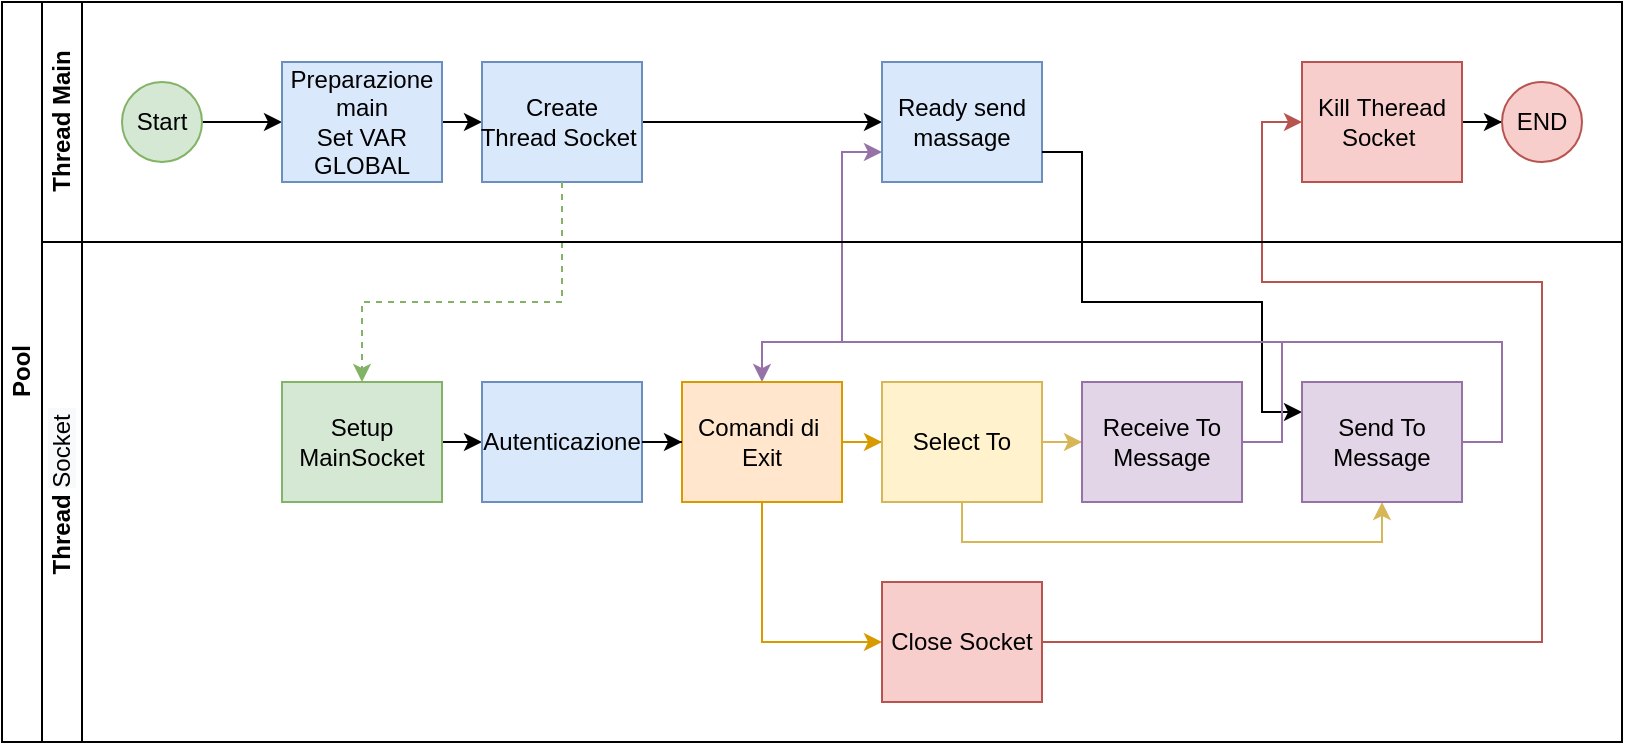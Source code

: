 <mxfile version="12.7.2"><diagram id="prtHgNgQTEPvFCAcTncT" name="Page-1"><mxGraphModel dx="981" dy="492" grid="1" gridSize="10" guides="1" tooltips="1" connect="1" arrows="1" fold="1" page="1" pageScale="1" pageWidth="827" pageHeight="1169" math="0" shadow="0"><root><mxCell id="0"/><mxCell id="1" parent="0"/><mxCell id="dNxyNK7c78bLwvsdeMH5-19" value="Pool" style="swimlane;html=1;childLayout=stackLayout;resizeParent=1;resizeParentMax=0;horizontal=0;startSize=20;horizontalStack=0;" parent="1" vertex="1"><mxGeometry x="10" y="10" width="810" height="370" as="geometry"/></mxCell><mxCell id="dNxyNK7c78bLwvsdeMH5-20" value="Thread Main" style="swimlane;html=1;startSize=20;horizontal=0;" parent="dNxyNK7c78bLwvsdeMH5-19" vertex="1"><mxGeometry x="20" width="790" height="120" as="geometry"/></mxCell><mxCell id="dNxyNK7c78bLwvsdeMH5-25" value="" style="edgeStyle=orthogonalEdgeStyle;rounded=0;orthogonalLoop=1;jettySize=auto;html=1;" parent="dNxyNK7c78bLwvsdeMH5-20" source="dNxyNK7c78bLwvsdeMH5-23" target="dNxyNK7c78bLwvsdeMH5-24" edge="1"><mxGeometry relative="1" as="geometry"/></mxCell><mxCell id="dNxyNK7c78bLwvsdeMH5-23" value="Start" style="ellipse;whiteSpace=wrap;html=1;fillColor=#d5e8d4;strokeColor=#82b366;" parent="dNxyNK7c78bLwvsdeMH5-20" vertex="1"><mxGeometry x="40" y="40" width="40" height="40" as="geometry"/></mxCell><mxCell id="uv7paNTArQ-_ZCmmz2tR-4" style="edgeStyle=orthogonalEdgeStyle;rounded=0;orthogonalLoop=1;jettySize=auto;html=1;exitX=1;exitY=0.5;exitDx=0;exitDy=0;entryX=0;entryY=0.5;entryDx=0;entryDy=0;" edge="1" parent="dNxyNK7c78bLwvsdeMH5-20" source="dNxyNK7c78bLwvsdeMH5-24" target="uv7paNTArQ-_ZCmmz2tR-2"><mxGeometry relative="1" as="geometry"/></mxCell><mxCell id="dNxyNK7c78bLwvsdeMH5-24" value="&lt;span style=&quot;white-space: normal&quot;&gt;Preparazione&lt;/span&gt;&lt;br style=&quot;white-space: normal&quot;&gt;&lt;span style=&quot;white-space: normal&quot;&gt;main&lt;/span&gt;&lt;br style=&quot;white-space: normal&quot;&gt;&lt;span style=&quot;white-space: normal&quot;&gt;Set VAR GLOBAL&lt;/span&gt;" style="rounded=0;whiteSpace=wrap;html=1;fontFamily=Helvetica;fontSize=12;align=center;fillColor=#dae8fc;strokeColor=#6c8ebf;" parent="dNxyNK7c78bLwvsdeMH5-20" vertex="1"><mxGeometry x="120" y="30" width="80" height="60" as="geometry"/></mxCell><mxCell id="dNxyNK7c78bLwvsdeMH5-33" value="" style="edgeStyle=orthogonalEdgeStyle;rounded=0;orthogonalLoop=1;jettySize=auto;html=1;endArrow=classic;endFill=1;" parent="dNxyNK7c78bLwvsdeMH5-20" source="dNxyNK7c78bLwvsdeMH5-30" target="dNxyNK7c78bLwvsdeMH5-32" edge="1"><mxGeometry relative="1" as="geometry"/></mxCell><mxCell id="dNxyNK7c78bLwvsdeMH5-30" value="&lt;span style=&quot;white-space: normal&quot;&gt;Kill&amp;nbsp;&lt;/span&gt;&lt;span style=&quot;white-space: normal&quot;&gt;Theread&lt;br&gt;Socket&amp;nbsp;&lt;/span&gt;" style="rounded=0;whiteSpace=wrap;html=1;fontFamily=Helvetica;fontSize=12;align=center;fillColor=#f8cecc;strokeColor=#b85450;" parent="dNxyNK7c78bLwvsdeMH5-20" vertex="1"><mxGeometry x="630" y="30" width="80" height="60" as="geometry"/></mxCell><mxCell id="dNxyNK7c78bLwvsdeMH5-32" value="END" style="ellipse;whiteSpace=wrap;html=1;fillColor=#f8cecc;strokeColor=#b85450;" parent="dNxyNK7c78bLwvsdeMH5-20" vertex="1"><mxGeometry x="730" y="40" width="40" height="40" as="geometry"/></mxCell><mxCell id="uv7paNTArQ-_ZCmmz2tR-32" style="edgeStyle=orthogonalEdgeStyle;rounded=0;orthogonalLoop=1;jettySize=auto;html=1;exitX=1;exitY=0.5;exitDx=0;exitDy=0;" edge="1" parent="dNxyNK7c78bLwvsdeMH5-20" source="uv7paNTArQ-_ZCmmz2tR-2" target="uv7paNTArQ-_ZCmmz2tR-10"><mxGeometry relative="1" as="geometry"/></mxCell><mxCell id="uv7paNTArQ-_ZCmmz2tR-2" value="&lt;span style=&quot;white-space: normal&quot;&gt;Create Thread&amp;nbsp;&lt;/span&gt;Socket&amp;nbsp;" style="rounded=0;whiteSpace=wrap;html=1;fontFamily=Helvetica;fontSize=12;align=center;fillColor=#dae8fc;strokeColor=#6c8ebf;" vertex="1" parent="dNxyNK7c78bLwvsdeMH5-20"><mxGeometry x="220" y="30" width="80" height="60" as="geometry"/></mxCell><mxCell id="uv7paNTArQ-_ZCmmz2tR-10" value="Ready send&lt;br&gt;massage" style="rounded=0;whiteSpace=wrap;html=1;fontFamily=Helvetica;fontSize=12;align=center;fillColor=#dae8fc;strokeColor=#6c8ebf;" vertex="1" parent="dNxyNK7c78bLwvsdeMH5-20"><mxGeometry x="420" y="30" width="80" height="60" as="geometry"/></mxCell><mxCell id="uv7paNTArQ-_ZCmmz2tR-5" style="edgeStyle=orthogonalEdgeStyle;rounded=0;orthogonalLoop=1;jettySize=auto;html=1;exitX=0.5;exitY=1;exitDx=0;exitDy=0;dashed=1;fillColor=#d5e8d4;strokeColor=#82b366;" edge="1" parent="dNxyNK7c78bLwvsdeMH5-19" source="uv7paNTArQ-_ZCmmz2tR-2" target="dNxyNK7c78bLwvsdeMH5-26"><mxGeometry relative="1" as="geometry"><Array as="points"><mxPoint x="280" y="150"/><mxPoint x="180" y="150"/></Array></mxGeometry></mxCell><mxCell id="uv7paNTArQ-_ZCmmz2tR-29" style="edgeStyle=orthogonalEdgeStyle;rounded=0;orthogonalLoop=1;jettySize=auto;html=1;exitX=1;exitY=0.5;exitDx=0;exitDy=0;fillColor=#f8cecc;strokeColor=#b85450;entryX=0;entryY=0.5;entryDx=0;entryDy=0;" edge="1" parent="dNxyNK7c78bLwvsdeMH5-19" source="uv7paNTArQ-_ZCmmz2tR-27" target="dNxyNK7c78bLwvsdeMH5-30"><mxGeometry relative="1" as="geometry"><mxPoint x="630" y="70" as="targetPoint"/><Array as="points"><mxPoint x="770" y="320"/><mxPoint x="770" y="140"/><mxPoint x="630" y="140"/><mxPoint x="630" y="60"/></Array></mxGeometry></mxCell><mxCell id="uv7paNTArQ-_ZCmmz2tR-30" style="edgeStyle=orthogonalEdgeStyle;rounded=0;orthogonalLoop=1;jettySize=auto;html=1;entryX=0;entryY=0.25;entryDx=0;entryDy=0;exitX=1;exitY=0.75;exitDx=0;exitDy=0;" edge="1" parent="dNxyNK7c78bLwvsdeMH5-19" source="uv7paNTArQ-_ZCmmz2tR-10" target="uv7paNTArQ-_ZCmmz2tR-14"><mxGeometry relative="1" as="geometry"><Array as="points"><mxPoint x="540" y="75"/><mxPoint x="540" y="150"/><mxPoint x="630" y="150"/><mxPoint x="630" y="205"/></Array></mxGeometry></mxCell><mxCell id="uv7paNTArQ-_ZCmmz2tR-35" style="edgeStyle=orthogonalEdgeStyle;rounded=0;orthogonalLoop=1;jettySize=auto;html=1;exitX=1;exitY=0.5;exitDx=0;exitDy=0;entryX=0;entryY=0.75;entryDx=0;entryDy=0;fillColor=#e1d5e7;strokeColor=#9673a6;" edge="1" parent="dNxyNK7c78bLwvsdeMH5-19" source="uv7paNTArQ-_ZCmmz2tR-14" target="uv7paNTArQ-_ZCmmz2tR-10"><mxGeometry relative="1" as="geometry"><Array as="points"><mxPoint x="750" y="220"/><mxPoint x="750" y="170"/><mxPoint x="420" y="170"/><mxPoint x="420" y="75"/></Array></mxGeometry></mxCell><mxCell id="dNxyNK7c78bLwvsdeMH5-21" value="Thread&amp;nbsp;&lt;span style=&quot;font-weight: 400 ; white-space: normal ; background-color: rgb(248 , 249 , 250)&quot;&gt;Socket&amp;nbsp;&lt;/span&gt;" style="swimlane;html=1;startSize=20;horizontal=0;" parent="dNxyNK7c78bLwvsdeMH5-19" vertex="1"><mxGeometry x="20" y="120" width="790" height="250" as="geometry"/></mxCell><mxCell id="uv7paNTArQ-_ZCmmz2tR-8" style="edgeStyle=orthogonalEdgeStyle;rounded=0;orthogonalLoop=1;jettySize=auto;html=1;exitX=1;exitY=0.5;exitDx=0;exitDy=0;entryX=0;entryY=0.5;entryDx=0;entryDy=0;" edge="1" parent="dNxyNK7c78bLwvsdeMH5-21" source="dNxyNK7c78bLwvsdeMH5-26" target="uv7paNTArQ-_ZCmmz2tR-6"><mxGeometry relative="1" as="geometry"/></mxCell><mxCell id="dNxyNK7c78bLwvsdeMH5-26" value="&lt;span style=&quot;white-space: normal&quot;&gt;Setup MainSocket&lt;/span&gt;" style="rounded=0;whiteSpace=wrap;html=1;fontFamily=Helvetica;fontSize=12;align=center;fillColor=#d5e8d4;strokeColor=#82b366;" parent="dNxyNK7c78bLwvsdeMH5-21" vertex="1"><mxGeometry x="120" y="70" width="80" height="60" as="geometry"/></mxCell><mxCell id="uv7paNTArQ-_ZCmmz2tR-9" style="edgeStyle=orthogonalEdgeStyle;rounded=0;orthogonalLoop=1;jettySize=auto;html=1;exitX=1;exitY=0.5;exitDx=0;exitDy=0;fillColor=#ffe6cc;strokeColor=#d79b00;" edge="1" parent="dNxyNK7c78bLwvsdeMH5-21" source="uv7paNTArQ-_ZCmmz2tR-20" target="uv7paNTArQ-_ZCmmz2tR-7"><mxGeometry relative="1" as="geometry"/></mxCell><mxCell id="uv7paNTArQ-_ZCmmz2tR-6" value="Autenticazione" style="rounded=0;whiteSpace=wrap;html=1;fontFamily=Helvetica;fontSize=12;align=center;fillColor=#dae8fc;strokeColor=#6c8ebf;" vertex="1" parent="dNxyNK7c78bLwvsdeMH5-21"><mxGeometry x="220" y="70" width="80" height="60" as="geometry"/></mxCell><mxCell id="uv7paNTArQ-_ZCmmz2tR-36" style="edgeStyle=orthogonalEdgeStyle;rounded=0;orthogonalLoop=1;jettySize=auto;html=1;exitX=1;exitY=0.5;exitDx=0;exitDy=0;fillColor=#fff2cc;strokeColor=#d6b656;" edge="1" parent="dNxyNK7c78bLwvsdeMH5-21" source="uv7paNTArQ-_ZCmmz2tR-7" target="uv7paNTArQ-_ZCmmz2tR-13"><mxGeometry relative="1" as="geometry"/></mxCell><mxCell id="uv7paNTArQ-_ZCmmz2tR-39" style="edgeStyle=orthogonalEdgeStyle;rounded=0;orthogonalLoop=1;jettySize=auto;html=1;exitX=0.5;exitY=1;exitDx=0;exitDy=0;entryX=0.5;entryY=1;entryDx=0;entryDy=0;fillColor=#fff2cc;strokeColor=#d6b656;" edge="1" parent="dNxyNK7c78bLwvsdeMH5-21" source="uv7paNTArQ-_ZCmmz2tR-7" target="uv7paNTArQ-_ZCmmz2tR-14"><mxGeometry relative="1" as="geometry"/></mxCell><mxCell id="uv7paNTArQ-_ZCmmz2tR-7" value="Select To" style="rounded=0;whiteSpace=wrap;html=1;fontFamily=Helvetica;fontSize=12;align=center;fillColor=#fff2cc;strokeColor=#d6b656;" vertex="1" parent="dNxyNK7c78bLwvsdeMH5-21"><mxGeometry x="420" y="70" width="80" height="60" as="geometry"/></mxCell><mxCell id="uv7paNTArQ-_ZCmmz2tR-14" value="Send To&lt;br&gt;Message" style="rounded=0;whiteSpace=wrap;html=1;fontFamily=Helvetica;fontSize=12;align=center;fillColor=#e1d5e7;strokeColor=#9673a6;" vertex="1" parent="dNxyNK7c78bLwvsdeMH5-21"><mxGeometry x="630" y="70" width="80" height="60" as="geometry"/></mxCell><mxCell id="uv7paNTArQ-_ZCmmz2tR-37" style="edgeStyle=orthogonalEdgeStyle;rounded=0;orthogonalLoop=1;jettySize=auto;html=1;exitX=1;exitY=0.5;exitDx=0;exitDy=0;entryX=0.5;entryY=0;entryDx=0;entryDy=0;fillColor=#e1d5e7;strokeColor=#9673a6;" edge="1" parent="dNxyNK7c78bLwvsdeMH5-21" source="uv7paNTArQ-_ZCmmz2tR-13" target="uv7paNTArQ-_ZCmmz2tR-20"><mxGeometry relative="1" as="geometry"><Array as="points"><mxPoint x="620" y="100"/><mxPoint x="620" y="50"/><mxPoint x="360" y="50"/></Array></mxGeometry></mxCell><mxCell id="uv7paNTArQ-_ZCmmz2tR-13" value="Receive To&lt;br&gt;Message" style="rounded=0;whiteSpace=wrap;html=1;fontFamily=Helvetica;fontSize=12;align=center;fillColor=#e1d5e7;strokeColor=#9673a6;" vertex="1" parent="dNxyNK7c78bLwvsdeMH5-21"><mxGeometry x="520" y="70" width="80" height="60" as="geometry"/></mxCell><mxCell id="uv7paNTArQ-_ZCmmz2tR-28" style="edgeStyle=orthogonalEdgeStyle;rounded=0;orthogonalLoop=1;jettySize=auto;html=1;exitX=0.5;exitY=1;exitDx=0;exitDy=0;entryX=0;entryY=0.5;entryDx=0;entryDy=0;fillColor=#ffe6cc;strokeColor=#d79b00;" edge="1" parent="dNxyNK7c78bLwvsdeMH5-21" source="uv7paNTArQ-_ZCmmz2tR-20" target="uv7paNTArQ-_ZCmmz2tR-27"><mxGeometry relative="1" as="geometry"/></mxCell><mxCell id="uv7paNTArQ-_ZCmmz2tR-20" value="Comandi di&amp;nbsp;&lt;br&gt;Exit" style="rounded=0;whiteSpace=wrap;html=1;fontFamily=Helvetica;fontSize=12;align=center;fillColor=#ffe6cc;strokeColor=#d79b00;" vertex="1" parent="dNxyNK7c78bLwvsdeMH5-21"><mxGeometry x="320" y="70" width="80" height="60" as="geometry"/></mxCell><mxCell id="uv7paNTArQ-_ZCmmz2tR-21" style="edgeStyle=orthogonalEdgeStyle;rounded=0;orthogonalLoop=1;jettySize=auto;html=1;exitX=1;exitY=0.5;exitDx=0;exitDy=0;" edge="1" parent="dNxyNK7c78bLwvsdeMH5-21" source="uv7paNTArQ-_ZCmmz2tR-6" target="uv7paNTArQ-_ZCmmz2tR-20"><mxGeometry relative="1" as="geometry"><mxPoint x="330" y="230" as="sourcePoint"/><mxPoint x="440" y="230" as="targetPoint"/></mxGeometry></mxCell><mxCell id="uv7paNTArQ-_ZCmmz2tR-27" value="&lt;span style=&quot;white-space: normal&quot;&gt;Close Socket&lt;/span&gt;" style="rounded=0;whiteSpace=wrap;html=1;fontFamily=Helvetica;fontSize=12;align=center;fillColor=#f8cecc;strokeColor=#b85450;" vertex="1" parent="dNxyNK7c78bLwvsdeMH5-21"><mxGeometry x="420" y="170" width="80" height="60" as="geometry"/></mxCell></root></mxGraphModel></diagram></mxfile>